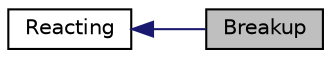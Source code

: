 digraph "Breakup"
{
  bgcolor="transparent";
  edge [fontname="Helvetica",fontsize="10",labelfontname="Helvetica",labelfontsize="10"];
  node [fontname="Helvetica",fontsize="10",shape=record];
  rankdir=LR;
  Node0 [label="Breakup",height=0.2,width=0.4,color="black", fillcolor="grey75", style="filled" fontcolor="black"];
  Node1 [label="Reacting",height=0.2,width=0.4,color="black",URL="$group__grpLagrangianIntermediateReactingSubModels.html"];
  Node1->Node0 [shape=plaintext, color="midnightblue", dir="back", style="solid"];
}
